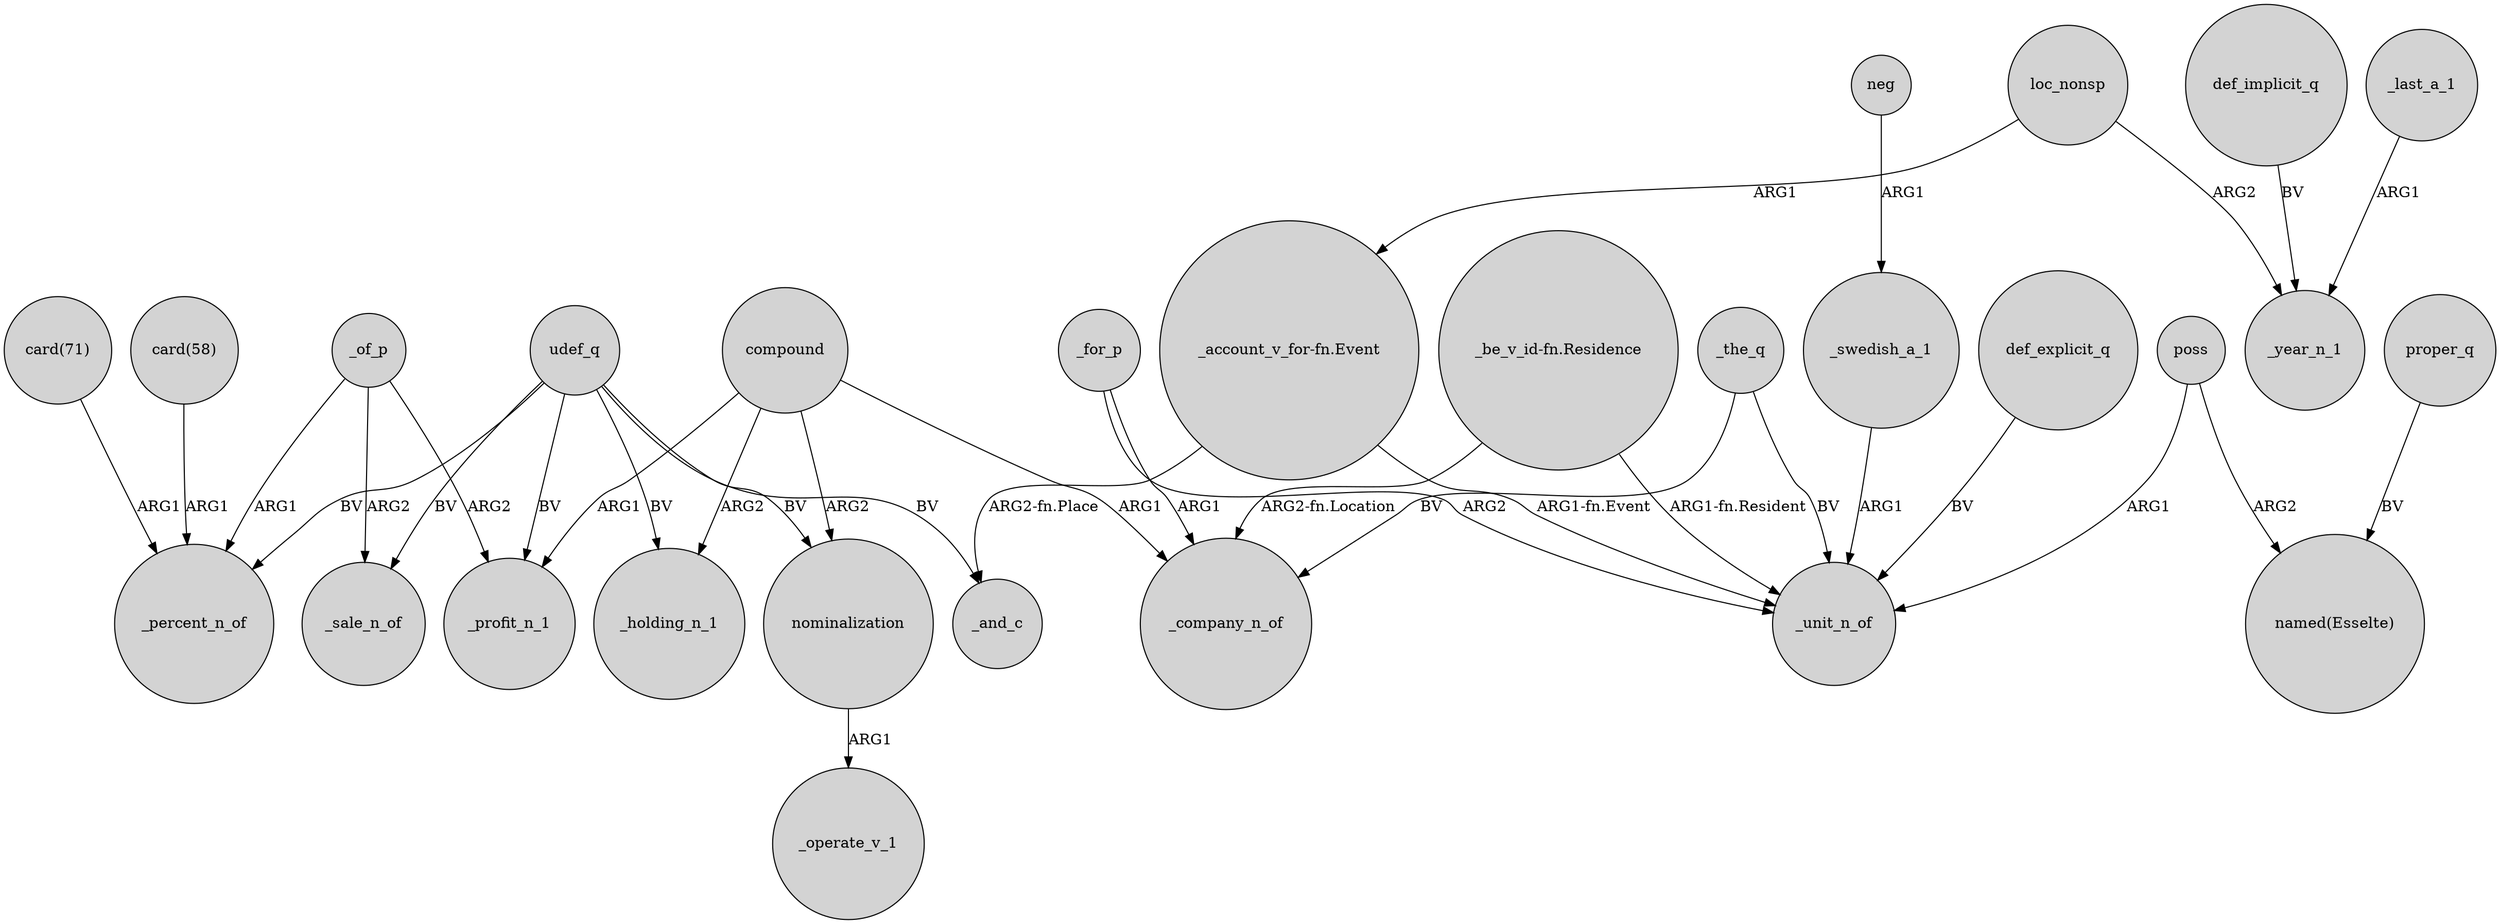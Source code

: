 digraph {
	node [shape=circle style=filled]
	"card(58)" -> _percent_n_of [label=ARG1]
	udef_q -> _holding_n_1 [label=BV]
	def_implicit_q -> _year_n_1 [label=BV]
	udef_q -> nominalization [label=BV]
	nominalization -> _operate_v_1 [label=ARG1]
	udef_q -> _profit_n_1 [label=BV]
	_of_p -> _sale_n_of [label=ARG2]
	compound -> _company_n_of [label=ARG1]
	udef_q -> _sale_n_of [label=BV]
	"_account_v_for-fn.Event" -> _and_c [label="ARG2-fn.Place"]
	loc_nonsp -> "_account_v_for-fn.Event" [label=ARG1]
	"card(71)" -> _percent_n_of [label=ARG1]
	_of_p -> _percent_n_of [label=ARG1]
	_for_p -> _company_n_of [label=ARG1]
	udef_q -> _and_c [label=BV]
	loc_nonsp -> _year_n_1 [label=ARG2]
	"_be_v_id-fn.Residence" -> _unit_n_of [label="ARG1-fn.Resident"]
	compound -> nominalization [label=ARG2]
	_for_p -> _unit_n_of [label=ARG2]
	def_explicit_q -> _unit_n_of [label=BV]
	udef_q -> _percent_n_of [label=BV]
	_swedish_a_1 -> _unit_n_of [label=ARG1]
	compound -> _holding_n_1 [label=ARG2]
	_last_a_1 -> _year_n_1 [label=ARG1]
	"_be_v_id-fn.Residence" -> _company_n_of [label="ARG2-fn.Location"]
	compound -> _profit_n_1 [label=ARG1]
	proper_q -> "named(Esselte)" [label=BV]
	_of_p -> _profit_n_1 [label=ARG2]
	poss -> _unit_n_of [label=ARG1]
	_the_q -> _unit_n_of [label=BV]
	_the_q -> _company_n_of [label=BV]
	neg -> _swedish_a_1 [label=ARG1]
	"_account_v_for-fn.Event" -> _unit_n_of [label="ARG1-fn.Event"]
	poss -> "named(Esselte)" [label=ARG2]
}
